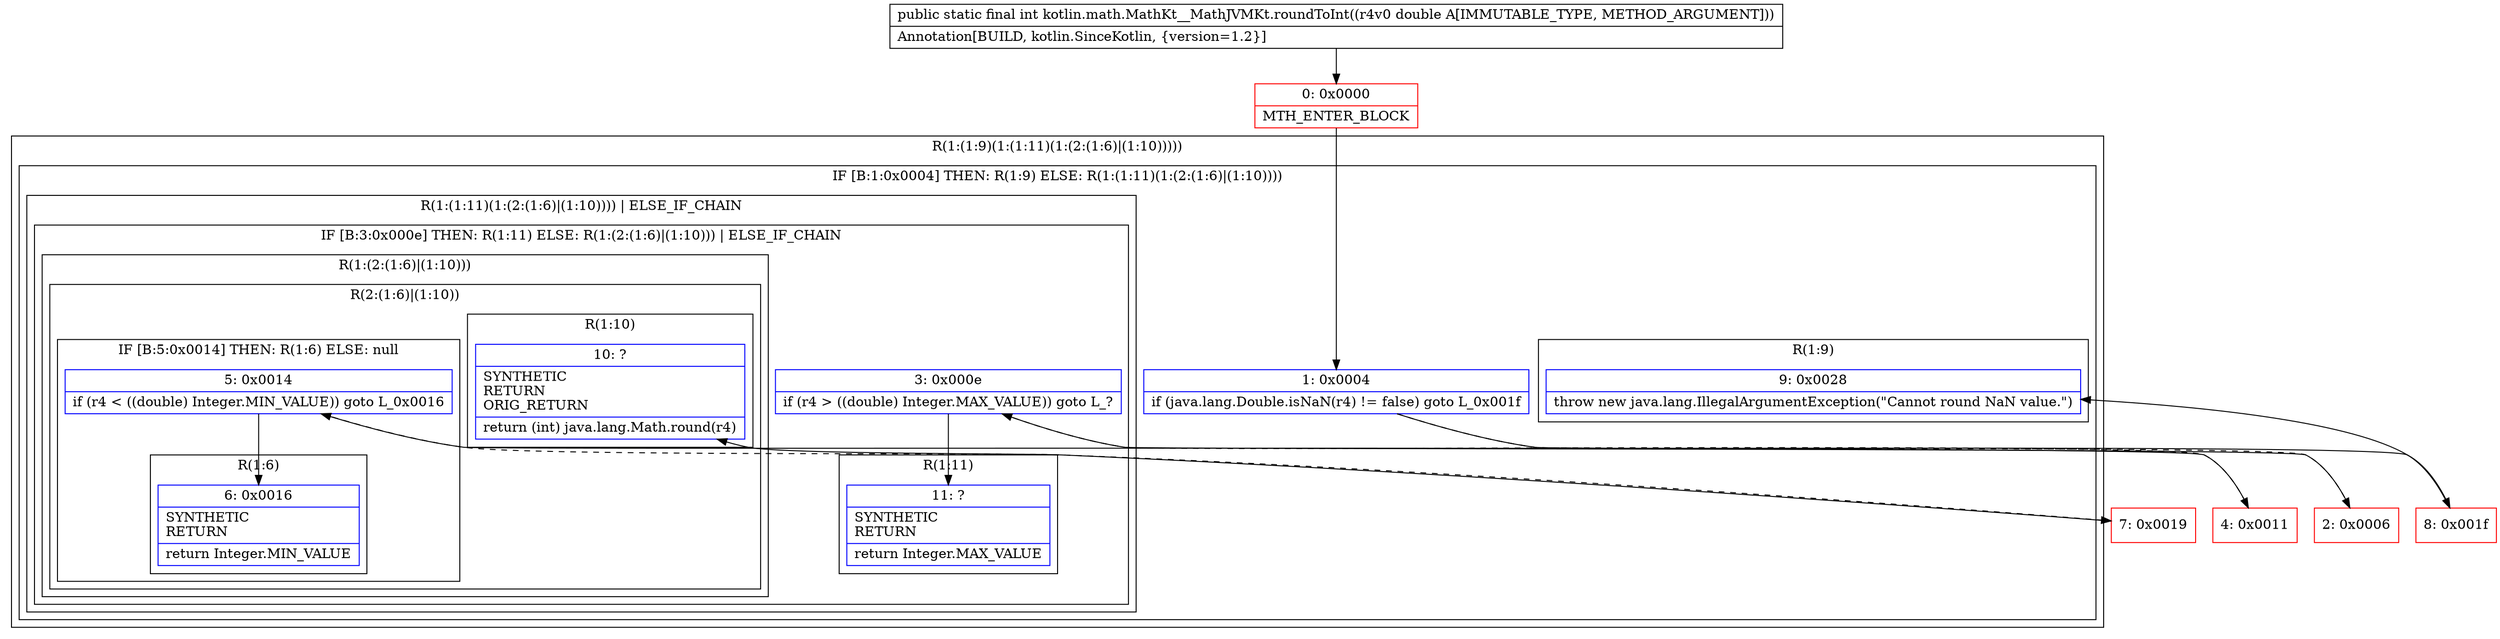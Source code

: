digraph "CFG forkotlin.math.MathKt__MathJVMKt.roundToInt(D)I" {
subgraph cluster_Region_1756915129 {
label = "R(1:(1:9)(1:(1:11)(1:(2:(1:6)|(1:10)))))";
node [shape=record,color=blue];
subgraph cluster_IfRegion_1496137765 {
label = "IF [B:1:0x0004] THEN: R(1:9) ELSE: R(1:(1:11)(1:(2:(1:6)|(1:10))))";
node [shape=record,color=blue];
Node_1 [shape=record,label="{1\:\ 0x0004|if (java.lang.Double.isNaN(r4) != false) goto L_0x001f\l}"];
subgraph cluster_Region_1209824104 {
label = "R(1:9)";
node [shape=record,color=blue];
Node_9 [shape=record,label="{9\:\ 0x0028|throw new java.lang.IllegalArgumentException(\"Cannot round NaN value.\")\l}"];
}
subgraph cluster_Region_1591029194 {
label = "R(1:(1:11)(1:(2:(1:6)|(1:10)))) | ELSE_IF_CHAIN\l";
node [shape=record,color=blue];
subgraph cluster_IfRegion_1978338820 {
label = "IF [B:3:0x000e] THEN: R(1:11) ELSE: R(1:(2:(1:6)|(1:10))) | ELSE_IF_CHAIN\l";
node [shape=record,color=blue];
Node_3 [shape=record,label="{3\:\ 0x000e|if (r4 \> ((double) Integer.MAX_VALUE)) goto L_?\l}"];
subgraph cluster_Region_1190413556 {
label = "R(1:11)";
node [shape=record,color=blue];
Node_11 [shape=record,label="{11\:\ ?|SYNTHETIC\lRETURN\l|return Integer.MAX_VALUE\l}"];
}
subgraph cluster_Region_1834547313 {
label = "R(1:(2:(1:6)|(1:10)))";
node [shape=record,color=blue];
subgraph cluster_Region_445920109 {
label = "R(2:(1:6)|(1:10))";
node [shape=record,color=blue];
subgraph cluster_IfRegion_925009173 {
label = "IF [B:5:0x0014] THEN: R(1:6) ELSE: null";
node [shape=record,color=blue];
Node_5 [shape=record,label="{5\:\ 0x0014|if (r4 \< ((double) Integer.MIN_VALUE)) goto L_0x0016\l}"];
subgraph cluster_Region_1393931489 {
label = "R(1:6)";
node [shape=record,color=blue];
Node_6 [shape=record,label="{6\:\ 0x0016|SYNTHETIC\lRETURN\l|return Integer.MIN_VALUE\l}"];
}
}
subgraph cluster_Region_2032420226 {
label = "R(1:10)";
node [shape=record,color=blue];
Node_10 [shape=record,label="{10\:\ ?|SYNTHETIC\lRETURN\lORIG_RETURN\l|return (int) java.lang.Math.round(r4)\l}"];
}
}
}
}
}
}
}
Node_0 [shape=record,color=red,label="{0\:\ 0x0000|MTH_ENTER_BLOCK\l}"];
Node_2 [shape=record,color=red,label="{2\:\ 0x0006}"];
Node_4 [shape=record,color=red,label="{4\:\ 0x0011}"];
Node_7 [shape=record,color=red,label="{7\:\ 0x0019}"];
Node_8 [shape=record,color=red,label="{8\:\ 0x001f}"];
MethodNode[shape=record,label="{public static final int kotlin.math.MathKt__MathJVMKt.roundToInt((r4v0 double A[IMMUTABLE_TYPE, METHOD_ARGUMENT]))  | Annotation[BUILD, kotlin.SinceKotlin, \{version=1.2\}]\l}"];
MethodNode -> Node_0;
Node_1 -> Node_2[style=dashed];
Node_1 -> Node_8;
Node_3 -> Node_4[style=dashed];
Node_3 -> Node_11;
Node_5 -> Node_6;
Node_5 -> Node_7[style=dashed];
Node_0 -> Node_1;
Node_2 -> Node_3;
Node_4 -> Node_5;
Node_7 -> Node_10;
Node_8 -> Node_9;
}

